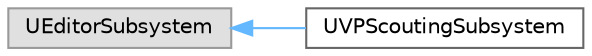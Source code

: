 digraph "Graphical Class Hierarchy"
{
 // INTERACTIVE_SVG=YES
 // LATEX_PDF_SIZE
  bgcolor="transparent";
  edge [fontname=Helvetica,fontsize=10,labelfontname=Helvetica,labelfontsize=10];
  node [fontname=Helvetica,fontsize=10,shape=box,height=0.2,width=0.4];
  rankdir="LR";
  Node0 [id="Node000000",label="UEditorSubsystem",height=0.2,width=0.4,color="grey60", fillcolor="#E0E0E0", style="filled",tooltip=" "];
  Node0 -> Node1 [id="edge9765_Node000000_Node000001",dir="back",color="steelblue1",style="solid",tooltip=" "];
  Node1 [id="Node000001",label="UVPScoutingSubsystem",height=0.2,width=0.4,color="grey40", fillcolor="white", style="filled",URL="$de/db9/classUVPScoutingSubsystem.html",tooltip=" "];
}

